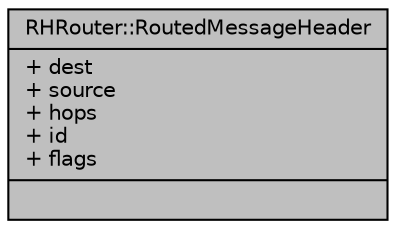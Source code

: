 digraph "RHRouter::RoutedMessageHeader"
{
 // LATEX_PDF_SIZE
  edge [fontname="Helvetica",fontsize="10",labelfontname="Helvetica",labelfontsize="10"];
  node [fontname="Helvetica",fontsize="10",shape=record];
  Node1 [label="{RHRouter::RoutedMessageHeader\n|+ dest\l+ source\l+ hops\l+ id\l+ flags\l|}",height=0.2,width=0.4,color="black", fillcolor="grey75", style="filled", fontcolor="black",tooltip="Defines the structure of the RHRouter message header, used to keep track of end-to-end delivery param..."];
}
